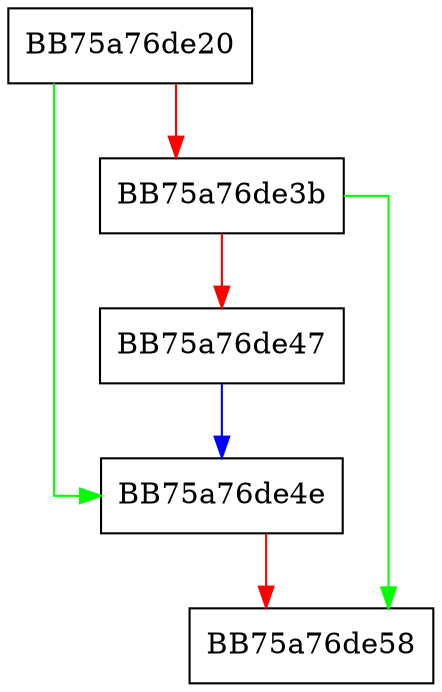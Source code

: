 digraph DnsFree {
  node [shape="box"];
  graph [splines=ortho];
  BB75a76de20 -> BB75a76de4e [color="green"];
  BB75a76de20 -> BB75a76de3b [color="red"];
  BB75a76de3b -> BB75a76de58 [color="green"];
  BB75a76de3b -> BB75a76de47 [color="red"];
  BB75a76de47 -> BB75a76de4e [color="blue"];
  BB75a76de4e -> BB75a76de58 [color="red"];
}